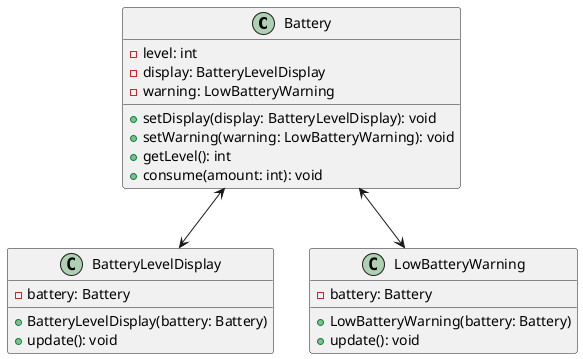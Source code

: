 @startuml
class Battery {
  -level: int
  -display: BatteryLevelDisplay
  -warning: LowBatteryWarning

  +setDisplay(display: BatteryLevelDisplay): void
  +setWarning(warning: LowBatteryWarning): void
  +getLevel(): int
  +consume(amount: int): void
}

class BatteryLevelDisplay {
  -battery: Battery

  +BatteryLevelDisplay(battery: Battery)
  +update(): void
}

class LowBatteryWarning {
  -battery: Battery

  +LowBatteryWarning(battery: Battery)
  +update(): void
}

Battery <--> BatteryLevelDisplay
Battery <--> LowBatteryWarning
@enduml

@startuml
abstract Subject {
  -observers: List<Observer>

  +attach(observer: Observer): void
  +detach(observer: Observer): void
  +notifyObservers(): void
}

class Battery {
  -level: int

  +getLevel(): int
  +consume(amount: int): void
}

interface Observer {
  +update(): void
}

class BatteryLevelDisplay {
  -battery: Battery

  +BatteryLevelDisplay(battery: Battery)
  +update(): void
}

class LowBatteryWarning {
  -battery: Battery

  +LowBatteryWarning(battery: Battery)
  +update(): void
}
Subject <|-- Battery
Observer <|.. BatteryLevelDisplay
Observer <|.. LowBatteryWarning
Subject --> Observer
Battery <-- BatteryLevelDisplay
Battery <-- LowBatteryWarning
@enduml